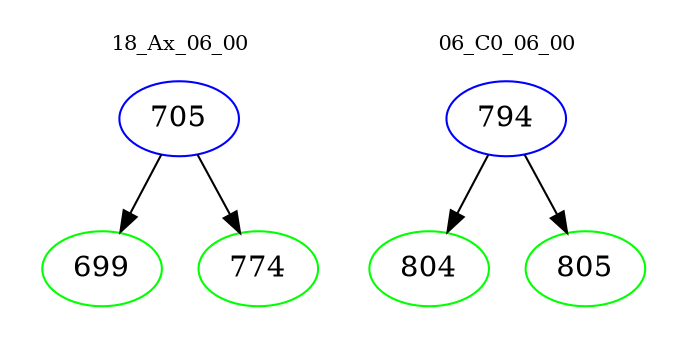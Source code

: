digraph{
subgraph cluster_0 {
color = white
label = "18_Ax_06_00";
fontsize=10;
T0_705 [label="705", color="blue"]
T0_705 -> T0_699 [color="black"]
T0_699 [label="699", color="green"]
T0_705 -> T0_774 [color="black"]
T0_774 [label="774", color="green"]
}
subgraph cluster_1 {
color = white
label = "06_C0_06_00";
fontsize=10;
T1_794 [label="794", color="blue"]
T1_794 -> T1_804 [color="black"]
T1_804 [label="804", color="green"]
T1_794 -> T1_805 [color="black"]
T1_805 [label="805", color="green"]
}
}
